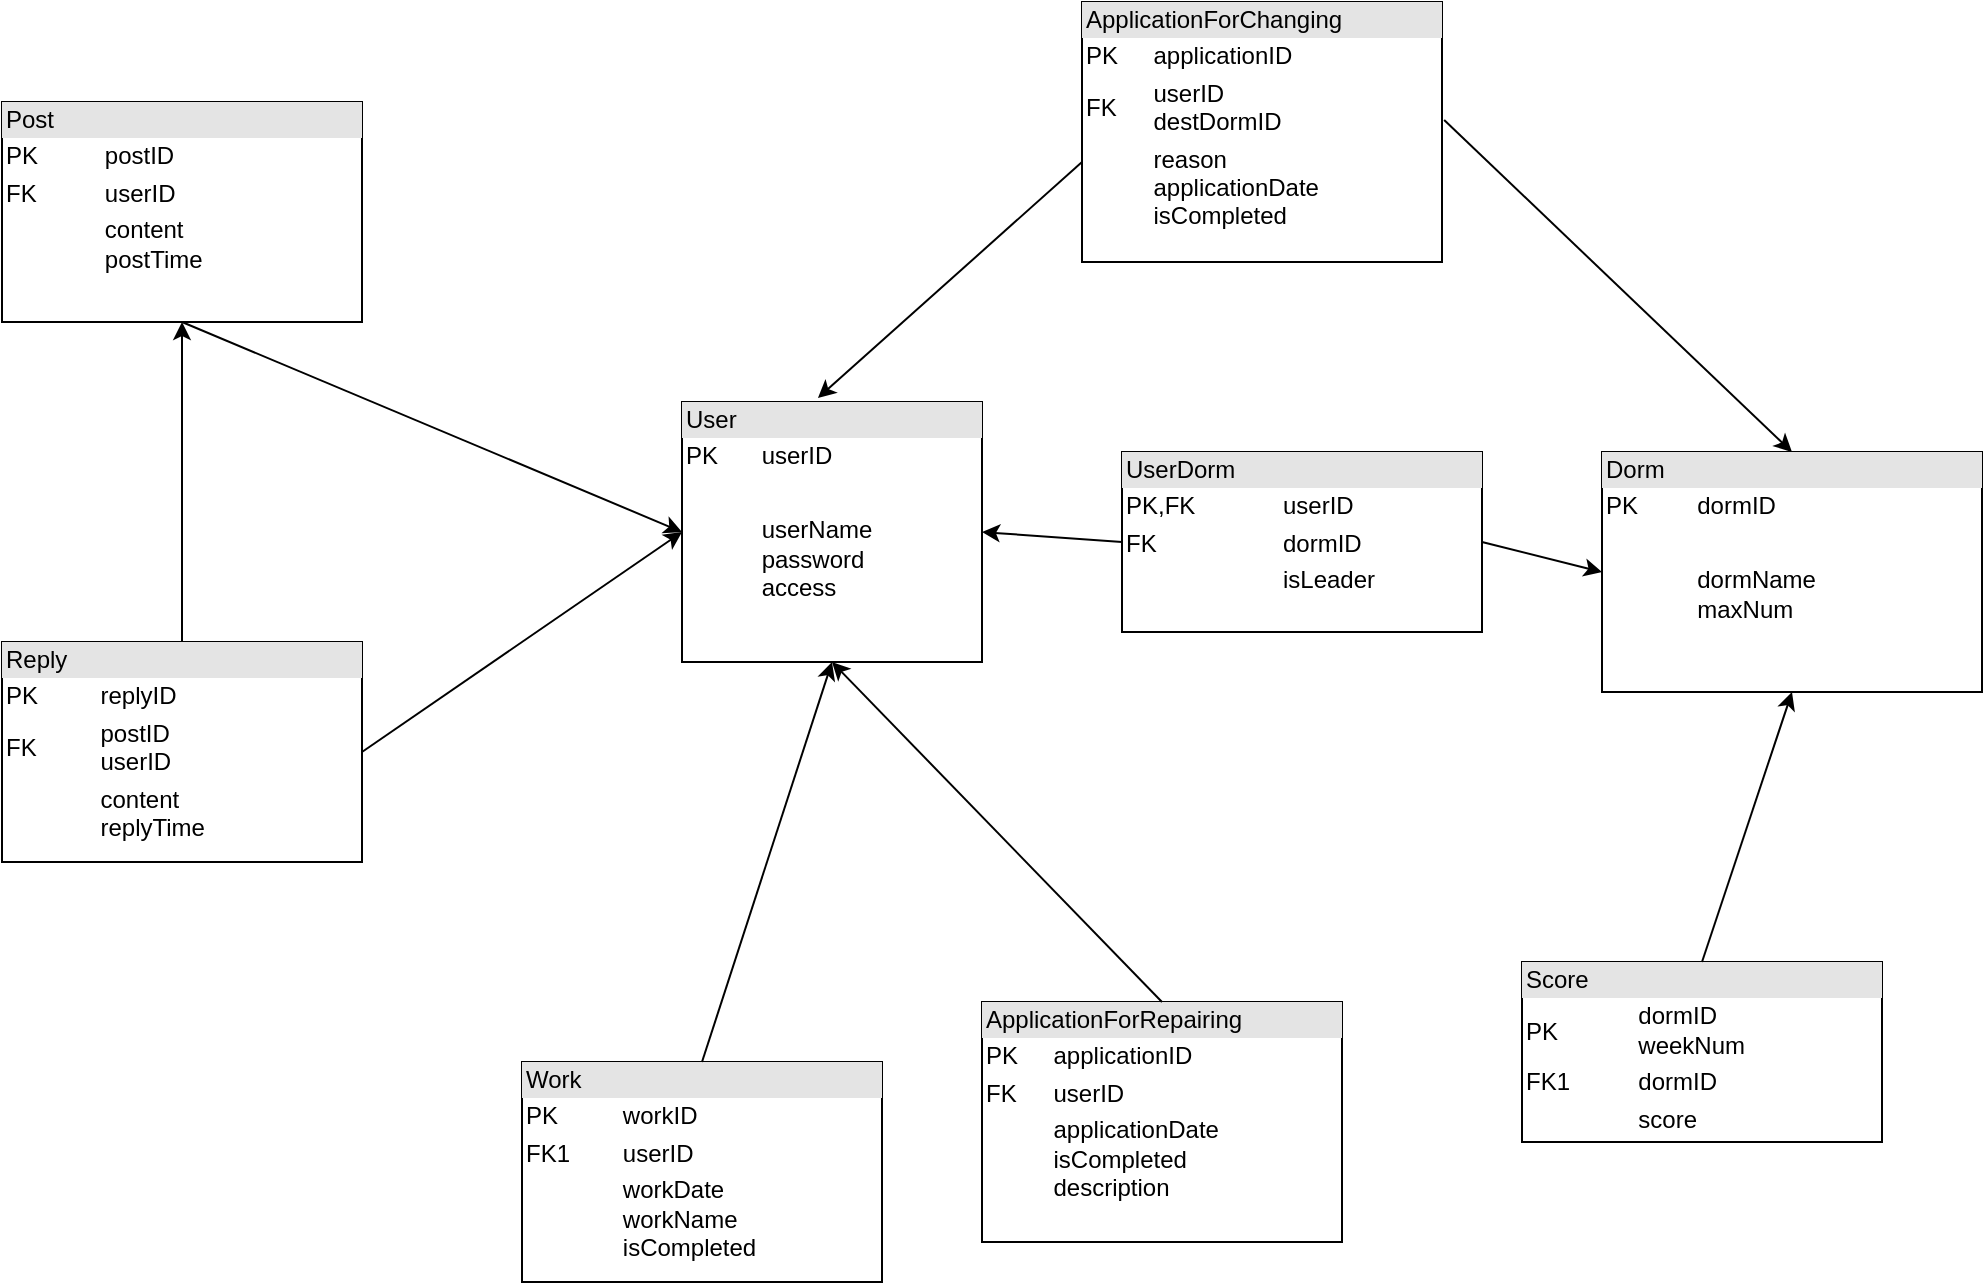 <mxfile version="14.1.8" type="device"><diagram name="Page-1" id="2ca16b54-16f6-2749-3443-fa8db7711227"><mxGraphModel dx="1186" dy="770" grid="1" gridSize="10" guides="1" tooltips="1" connect="1" arrows="1" fold="1" page="1" pageScale="1" pageWidth="1100" pageHeight="850" background="#ffffff" math="0" shadow="0"><root><mxCell id="0"/><mxCell id="1" parent="0"/><mxCell id="f8ol_AH8IG2NEOkIE8_u-6" value="&lt;div style=&quot;box-sizing: border-box ; width: 100% ; background: #e4e4e4 ; padding: 2px&quot;&gt;User&lt;/div&gt;&lt;table style=&quot;width: 100% ; font-size: 1em&quot; cellpadding=&quot;2&quot; cellspacing=&quot;0&quot;&gt;&lt;tbody&gt;&lt;tr&gt;&lt;td&gt;PK&lt;/td&gt;&lt;td&gt;userID&lt;/td&gt;&lt;/tr&gt;&lt;tr&gt;&lt;td&gt;&lt;br&gt;&lt;/td&gt;&lt;td&gt;&lt;/td&gt;&lt;/tr&gt;&lt;tr&gt;&lt;td&gt;&lt;/td&gt;&lt;td&gt;userName&lt;br&gt;password&lt;br&gt;access&lt;br&gt;&lt;br&gt;&lt;br&gt;&lt;br&gt;&lt;/td&gt;&lt;/tr&gt;&lt;/tbody&gt;&lt;/table&gt;" style="verticalAlign=top;align=left;overflow=fill;html=1;" vertex="1" parent="1"><mxGeometry x="460" y="260" width="150" height="130" as="geometry"/></mxCell><mxCell id="f8ol_AH8IG2NEOkIE8_u-7" value="&lt;div style=&quot;box-sizing: border-box ; width: 100% ; background: #e4e4e4 ; padding: 2px&quot;&gt;Dorm&lt;/div&gt;&lt;table style=&quot;width: 100% ; font-size: 1em&quot; cellpadding=&quot;2&quot; cellspacing=&quot;0&quot;&gt;&lt;tbody&gt;&lt;tr&gt;&lt;td&gt;PK&lt;/td&gt;&lt;td&gt;dormID&lt;/td&gt;&lt;/tr&gt;&lt;tr&gt;&lt;td&gt;&lt;br&gt;&lt;/td&gt;&lt;td&gt;&lt;br&gt;&lt;/td&gt;&lt;/tr&gt;&lt;tr&gt;&lt;td&gt;&lt;/td&gt;&lt;td&gt;dormName&lt;br&gt;maxNum&lt;br&gt;&lt;br&gt;&lt;/td&gt;&lt;/tr&gt;&lt;/tbody&gt;&lt;/table&gt;" style="verticalAlign=top;align=left;overflow=fill;html=1;" vertex="1" parent="1"><mxGeometry x="920" y="285" width="190" height="120" as="geometry"/></mxCell><mxCell id="f8ol_AH8IG2NEOkIE8_u-9" value="&lt;div style=&quot;box-sizing: border-box ; width: 100% ; background: #e4e4e4 ; padding: 2px&quot;&gt;ApplicationForRepairing&lt;/div&gt;&lt;table style=&quot;width: 100% ; font-size: 1em&quot; cellpadding=&quot;2&quot; cellspacing=&quot;0&quot;&gt;&lt;tbody&gt;&lt;tr&gt;&lt;td&gt;PK&lt;/td&gt;&lt;td&gt;applicationID&lt;/td&gt;&lt;/tr&gt;&lt;tr&gt;&lt;td&gt;FK&lt;/td&gt;&lt;td&gt;userID&lt;/td&gt;&lt;/tr&gt;&lt;tr&gt;&lt;td&gt;&lt;br&gt;&lt;/td&gt;&lt;td&gt;applicationDate&lt;br&gt;isCompleted&lt;br&gt;description&lt;/td&gt;&lt;/tr&gt;&lt;/tbody&gt;&lt;/table&gt;" style="verticalAlign=top;align=left;overflow=fill;html=1;" vertex="1" parent="1"><mxGeometry x="610" y="560" width="180" height="120" as="geometry"/></mxCell><mxCell id="f8ol_AH8IG2NEOkIE8_u-10" value="" style="endArrow=classic;html=1;exitX=0.5;exitY=0;exitDx=0;exitDy=0;entryX=0.5;entryY=1;entryDx=0;entryDy=0;" edge="1" parent="1" source="f8ol_AH8IG2NEOkIE8_u-9" target="f8ol_AH8IG2NEOkIE8_u-6"><mxGeometry width="50" height="50" relative="1" as="geometry"><mxPoint x="920" y="490" as="sourcePoint"/><mxPoint x="970" y="440" as="targetPoint"/></mxGeometry></mxCell><mxCell id="f8ol_AH8IG2NEOkIE8_u-13" value="&lt;div style=&quot;box-sizing: border-box ; width: 100% ; background: #e4e4e4 ; padding: 2px&quot;&gt;ApplicationForChanging&lt;/div&gt;&lt;table style=&quot;width: 100% ; font-size: 1em&quot; cellpadding=&quot;2&quot; cellspacing=&quot;0&quot;&gt;&lt;tbody&gt;&lt;tr&gt;&lt;td&gt;PK&lt;/td&gt;&lt;td&gt;applicationID&lt;/td&gt;&lt;/tr&gt;&lt;tr&gt;&lt;td&gt;FK&lt;/td&gt;&lt;td&gt;userID&lt;br&gt;destDormID&lt;/td&gt;&lt;/tr&gt;&lt;tr&gt;&lt;td&gt;&lt;/td&gt;&lt;td&gt;reason&lt;br&gt;applicationDate&lt;br&gt;isCompleted&lt;br&gt;&lt;br&gt;&lt;/td&gt;&lt;/tr&gt;&lt;/tbody&gt;&lt;/table&gt;" style="verticalAlign=top;align=left;overflow=fill;html=1;" vertex="1" parent="1"><mxGeometry x="660" y="60" width="180" height="130" as="geometry"/></mxCell><mxCell id="f8ol_AH8IG2NEOkIE8_u-14" value="" style="endArrow=classic;html=1;entryX=0.453;entryY=-0.015;entryDx=0;entryDy=0;entryPerimeter=0;" edge="1" parent="1" target="f8ol_AH8IG2NEOkIE8_u-6"><mxGeometry width="50" height="50" relative="1" as="geometry"><mxPoint x="660" y="140" as="sourcePoint"/><mxPoint x="710" y="90" as="targetPoint"/></mxGeometry></mxCell><mxCell id="f8ol_AH8IG2NEOkIE8_u-15" value="" style="endArrow=classic;html=1;exitX=1.006;exitY=0.454;exitDx=0;exitDy=0;exitPerimeter=0;entryX=0.5;entryY=0;entryDx=0;entryDy=0;" edge="1" parent="1" source="f8ol_AH8IG2NEOkIE8_u-13" target="f8ol_AH8IG2NEOkIE8_u-7"><mxGeometry width="50" height="50" relative="1" as="geometry"><mxPoint x="920" y="490" as="sourcePoint"/><mxPoint x="970" y="440" as="targetPoint"/></mxGeometry></mxCell><mxCell id="f8ol_AH8IG2NEOkIE8_u-16" value="&lt;div style=&quot;box-sizing: border-box ; width: 100% ; background: #e4e4e4 ; padding: 2px&quot;&gt;Post&lt;/div&gt;&lt;table style=&quot;width: 100% ; font-size: 1em&quot; cellpadding=&quot;2&quot; cellspacing=&quot;0&quot;&gt;&lt;tbody&gt;&lt;tr&gt;&lt;td&gt;PK&lt;/td&gt;&lt;td&gt;postID&lt;/td&gt;&lt;/tr&gt;&lt;tr&gt;&lt;td&gt;FK&lt;/td&gt;&lt;td&gt;userID&lt;/td&gt;&lt;/tr&gt;&lt;tr&gt;&lt;td&gt;&lt;/td&gt;&lt;td&gt;content&lt;br&gt;postTime&lt;br&gt;&lt;br&gt;&lt;/td&gt;&lt;/tr&gt;&lt;/tbody&gt;&lt;/table&gt;" style="verticalAlign=top;align=left;overflow=fill;html=1;" vertex="1" parent="1"><mxGeometry x="120" y="110" width="180" height="110" as="geometry"/></mxCell><mxCell id="f8ol_AH8IG2NEOkIE8_u-17" value="" style="endArrow=classic;html=1;exitX=0.5;exitY=1;exitDx=0;exitDy=0;entryX=0;entryY=0.5;entryDx=0;entryDy=0;" edge="1" parent="1" source="f8ol_AH8IG2NEOkIE8_u-16" target="f8ol_AH8IG2NEOkIE8_u-6"><mxGeometry width="50" height="50" relative="1" as="geometry"><mxPoint x="540" y="440" as="sourcePoint"/><mxPoint x="590" y="390" as="targetPoint"/></mxGeometry></mxCell><mxCell id="f8ol_AH8IG2NEOkIE8_u-18" value="&lt;div style=&quot;box-sizing: border-box ; width: 100% ; background: #e4e4e4 ; padding: 2px&quot;&gt;Reply&lt;/div&gt;&lt;table style=&quot;width: 100% ; font-size: 1em&quot; cellpadding=&quot;2&quot; cellspacing=&quot;0&quot;&gt;&lt;tbody&gt;&lt;tr&gt;&lt;td&gt;PK&lt;/td&gt;&lt;td&gt;replyID&lt;/td&gt;&lt;/tr&gt;&lt;tr&gt;&lt;td&gt;FK&lt;/td&gt;&lt;td&gt;postID&lt;br&gt;userID&lt;/td&gt;&lt;/tr&gt;&lt;tr&gt;&lt;td&gt;&lt;br&gt;&lt;/td&gt;&lt;td&gt;content&lt;br&gt;replyTime&lt;/td&gt;&lt;/tr&gt;&lt;/tbody&gt;&lt;/table&gt;" style="verticalAlign=top;align=left;overflow=fill;html=1;" vertex="1" parent="1"><mxGeometry x="120" y="380" width="180" height="110" as="geometry"/></mxCell><mxCell id="f8ol_AH8IG2NEOkIE8_u-19" value="" style="endArrow=classic;html=1;exitX=0.5;exitY=0;exitDx=0;exitDy=0;" edge="1" parent="1" source="f8ol_AH8IG2NEOkIE8_u-18"><mxGeometry width="50" height="50" relative="1" as="geometry"><mxPoint x="540" y="440" as="sourcePoint"/><mxPoint x="210" y="220" as="targetPoint"/></mxGeometry></mxCell><mxCell id="f8ol_AH8IG2NEOkIE8_u-20" value="" style="endArrow=classic;html=1;exitX=1;exitY=0.5;exitDx=0;exitDy=0;entryX=0;entryY=0.5;entryDx=0;entryDy=0;" edge="1" parent="1" source="f8ol_AH8IG2NEOkIE8_u-18" target="f8ol_AH8IG2NEOkIE8_u-6"><mxGeometry width="50" height="50" relative="1" as="geometry"><mxPoint x="540" y="440" as="sourcePoint"/><mxPoint x="590" y="390" as="targetPoint"/></mxGeometry></mxCell><mxCell id="f8ol_AH8IG2NEOkIE8_u-21" value="&lt;div style=&quot;box-sizing: border-box ; width: 100% ; background: #e4e4e4 ; padding: 2px&quot;&gt;Work&lt;/div&gt;&lt;table style=&quot;width: 100% ; font-size: 1em&quot; cellpadding=&quot;2&quot; cellspacing=&quot;0&quot;&gt;&lt;tbody&gt;&lt;tr&gt;&lt;td&gt;PK&lt;/td&gt;&lt;td&gt;workID&lt;/td&gt;&lt;/tr&gt;&lt;tr&gt;&lt;td&gt;FK1&lt;/td&gt;&lt;td&gt;userID&lt;/td&gt;&lt;/tr&gt;&lt;tr&gt;&lt;td&gt;&lt;/td&gt;&lt;td&gt;workDate&lt;br&gt;workName&lt;br&gt;isCompleted&lt;/td&gt;&lt;/tr&gt;&lt;/tbody&gt;&lt;/table&gt;" style="verticalAlign=top;align=left;overflow=fill;html=1;" vertex="1" parent="1"><mxGeometry x="380" y="590" width="180" height="110" as="geometry"/></mxCell><mxCell id="f8ol_AH8IG2NEOkIE8_u-22" value="" style="endArrow=classic;html=1;exitX=0.5;exitY=0;exitDx=0;exitDy=0;entryX=0.5;entryY=1;entryDx=0;entryDy=0;" edge="1" parent="1" source="f8ol_AH8IG2NEOkIE8_u-21" target="f8ol_AH8IG2NEOkIE8_u-6"><mxGeometry width="50" height="50" relative="1" as="geometry"><mxPoint x="540" y="440" as="sourcePoint"/><mxPoint x="590" y="390" as="targetPoint"/></mxGeometry></mxCell><mxCell id="f8ol_AH8IG2NEOkIE8_u-23" value="&lt;div style=&quot;box-sizing: border-box ; width: 100% ; background: #e4e4e4 ; padding: 2px&quot;&gt;Score&lt;/div&gt;&lt;table style=&quot;width: 100% ; font-size: 1em&quot; cellpadding=&quot;2&quot; cellspacing=&quot;0&quot;&gt;&lt;tbody&gt;&lt;tr&gt;&lt;td&gt;PK&lt;/td&gt;&lt;td&gt;dormID&lt;br&gt;weekNum&lt;/td&gt;&lt;/tr&gt;&lt;tr&gt;&lt;td&gt;FK1&lt;/td&gt;&lt;td&gt;dormID&lt;/td&gt;&lt;/tr&gt;&lt;tr&gt;&lt;td&gt;&lt;/td&gt;&lt;td&gt;score&lt;/td&gt;&lt;/tr&gt;&lt;/tbody&gt;&lt;/table&gt;" style="verticalAlign=top;align=left;overflow=fill;html=1;" vertex="1" parent="1"><mxGeometry x="880" y="540" width="180" height="90" as="geometry"/></mxCell><mxCell id="f8ol_AH8IG2NEOkIE8_u-24" value="" style="endArrow=classic;html=1;exitX=0.5;exitY=0;exitDx=0;exitDy=0;entryX=0.5;entryY=1;entryDx=0;entryDy=0;" edge="1" parent="1" source="f8ol_AH8IG2NEOkIE8_u-23" target="f8ol_AH8IG2NEOkIE8_u-7"><mxGeometry width="50" height="50" relative="1" as="geometry"><mxPoint x="540" y="470" as="sourcePoint"/><mxPoint x="590" y="420" as="targetPoint"/></mxGeometry></mxCell><mxCell id="f8ol_AH8IG2NEOkIE8_u-25" value="&lt;div style=&quot;box-sizing: border-box ; width: 100% ; background: #e4e4e4 ; padding: 2px&quot;&gt;UserDorm&lt;/div&gt;&lt;table style=&quot;width: 100% ; font-size: 1em&quot; cellpadding=&quot;2&quot; cellspacing=&quot;0&quot;&gt;&lt;tbody&gt;&lt;tr&gt;&lt;td&gt;PK,FK&lt;/td&gt;&lt;td&gt;userID&lt;br&gt;&lt;/td&gt;&lt;/tr&gt;&lt;tr&gt;&lt;td&gt;FK&lt;/td&gt;&lt;td&gt;dormID&lt;/td&gt;&lt;/tr&gt;&lt;tr&gt;&lt;td&gt;&lt;/td&gt;&lt;td&gt;isLeader&lt;/td&gt;&lt;/tr&gt;&lt;/tbody&gt;&lt;/table&gt;" style="verticalAlign=top;align=left;overflow=fill;html=1;" vertex="1" parent="1"><mxGeometry x="680" y="285" width="180" height="90" as="geometry"/></mxCell><mxCell id="f8ol_AH8IG2NEOkIE8_u-26" value="" style="endArrow=classic;html=1;exitX=0;exitY=0.5;exitDx=0;exitDy=0;entryX=1;entryY=0.5;entryDx=0;entryDy=0;" edge="1" parent="1" source="f8ol_AH8IG2NEOkIE8_u-25" target="f8ol_AH8IG2NEOkIE8_u-6"><mxGeometry width="50" height="50" relative="1" as="geometry"><mxPoint x="540" y="470" as="sourcePoint"/><mxPoint x="590" y="420" as="targetPoint"/></mxGeometry></mxCell><mxCell id="f8ol_AH8IG2NEOkIE8_u-27" value="" style="endArrow=classic;html=1;exitX=1;exitY=0.5;exitDx=0;exitDy=0;entryX=0;entryY=0.5;entryDx=0;entryDy=0;" edge="1" parent="1" source="f8ol_AH8IG2NEOkIE8_u-25" target="f8ol_AH8IG2NEOkIE8_u-7"><mxGeometry width="50" height="50" relative="1" as="geometry"><mxPoint x="860" y="370" as="sourcePoint"/><mxPoint x="910" y="320" as="targetPoint"/></mxGeometry></mxCell></root></mxGraphModel></diagram></mxfile>